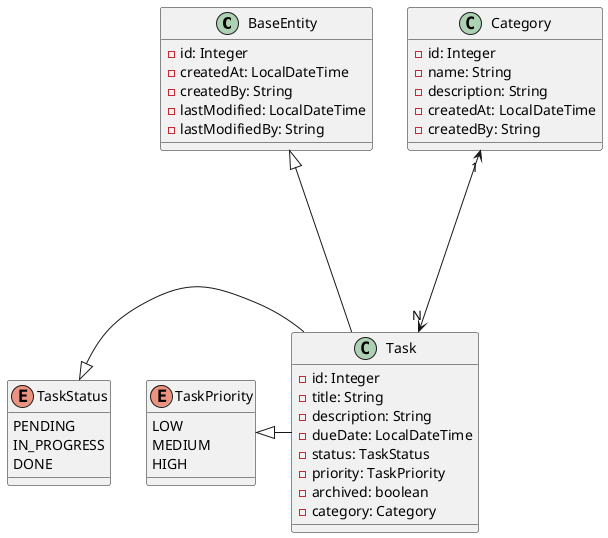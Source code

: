 @startuml
'https://plantuml.com/class-diagram


class BaseEntity {
    -id: Integer
    -createdAt: LocalDateTime
    -createdBy: String
    -lastModified: LocalDateTime
    -lastModifiedBy: String
}

class Task {
    -id: Integer
    -title: String
    -description: String
    -dueDate: LocalDateTime
    -status: TaskStatus
    -priority: TaskPriority
    -archived: boolean
    -category: Category
}

class Category {
    -id: Integer
    -name: String
    -description: String
    -createdAt: LocalDateTime
    -createdBy: String
}

enum TaskStatus {
    PENDING
    IN_PROGRESS
    DONE
}

enum TaskPriority {
    LOW
    MEDIUM
    HIGH
}

BaseEntity <|---- Task
Category "1"<---->"N" Task
TaskStatus <|- Task
TaskPriority <|- Task

@enduml